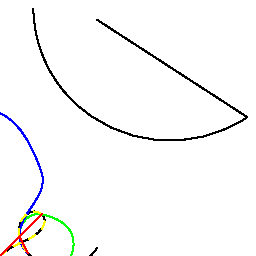 beginfig(1)
draw (0,0) .. (8,5) .. (15,15) .. (7,7) .. (10,1) .. (35,3);
draw (0,0) .. (15,15) .. (7,7) .. (10,1) withcolor green;
draw (0,0) .. (15,30) .. (7,7) .. (10,1) withcolor blue;
draw (0,0) .. (8,5) .. (15,15) .. (7,7) .. (10,1) dashed evenly withcolor (1,1,0);
draw (0,0) -- (15,15) -- (7,7) -- (10,1) withcolor red; 
endfig;

draw (12,89) .. (26,56)
..
(89,50) -- (35,85);
endfig;
endgroup;
end
